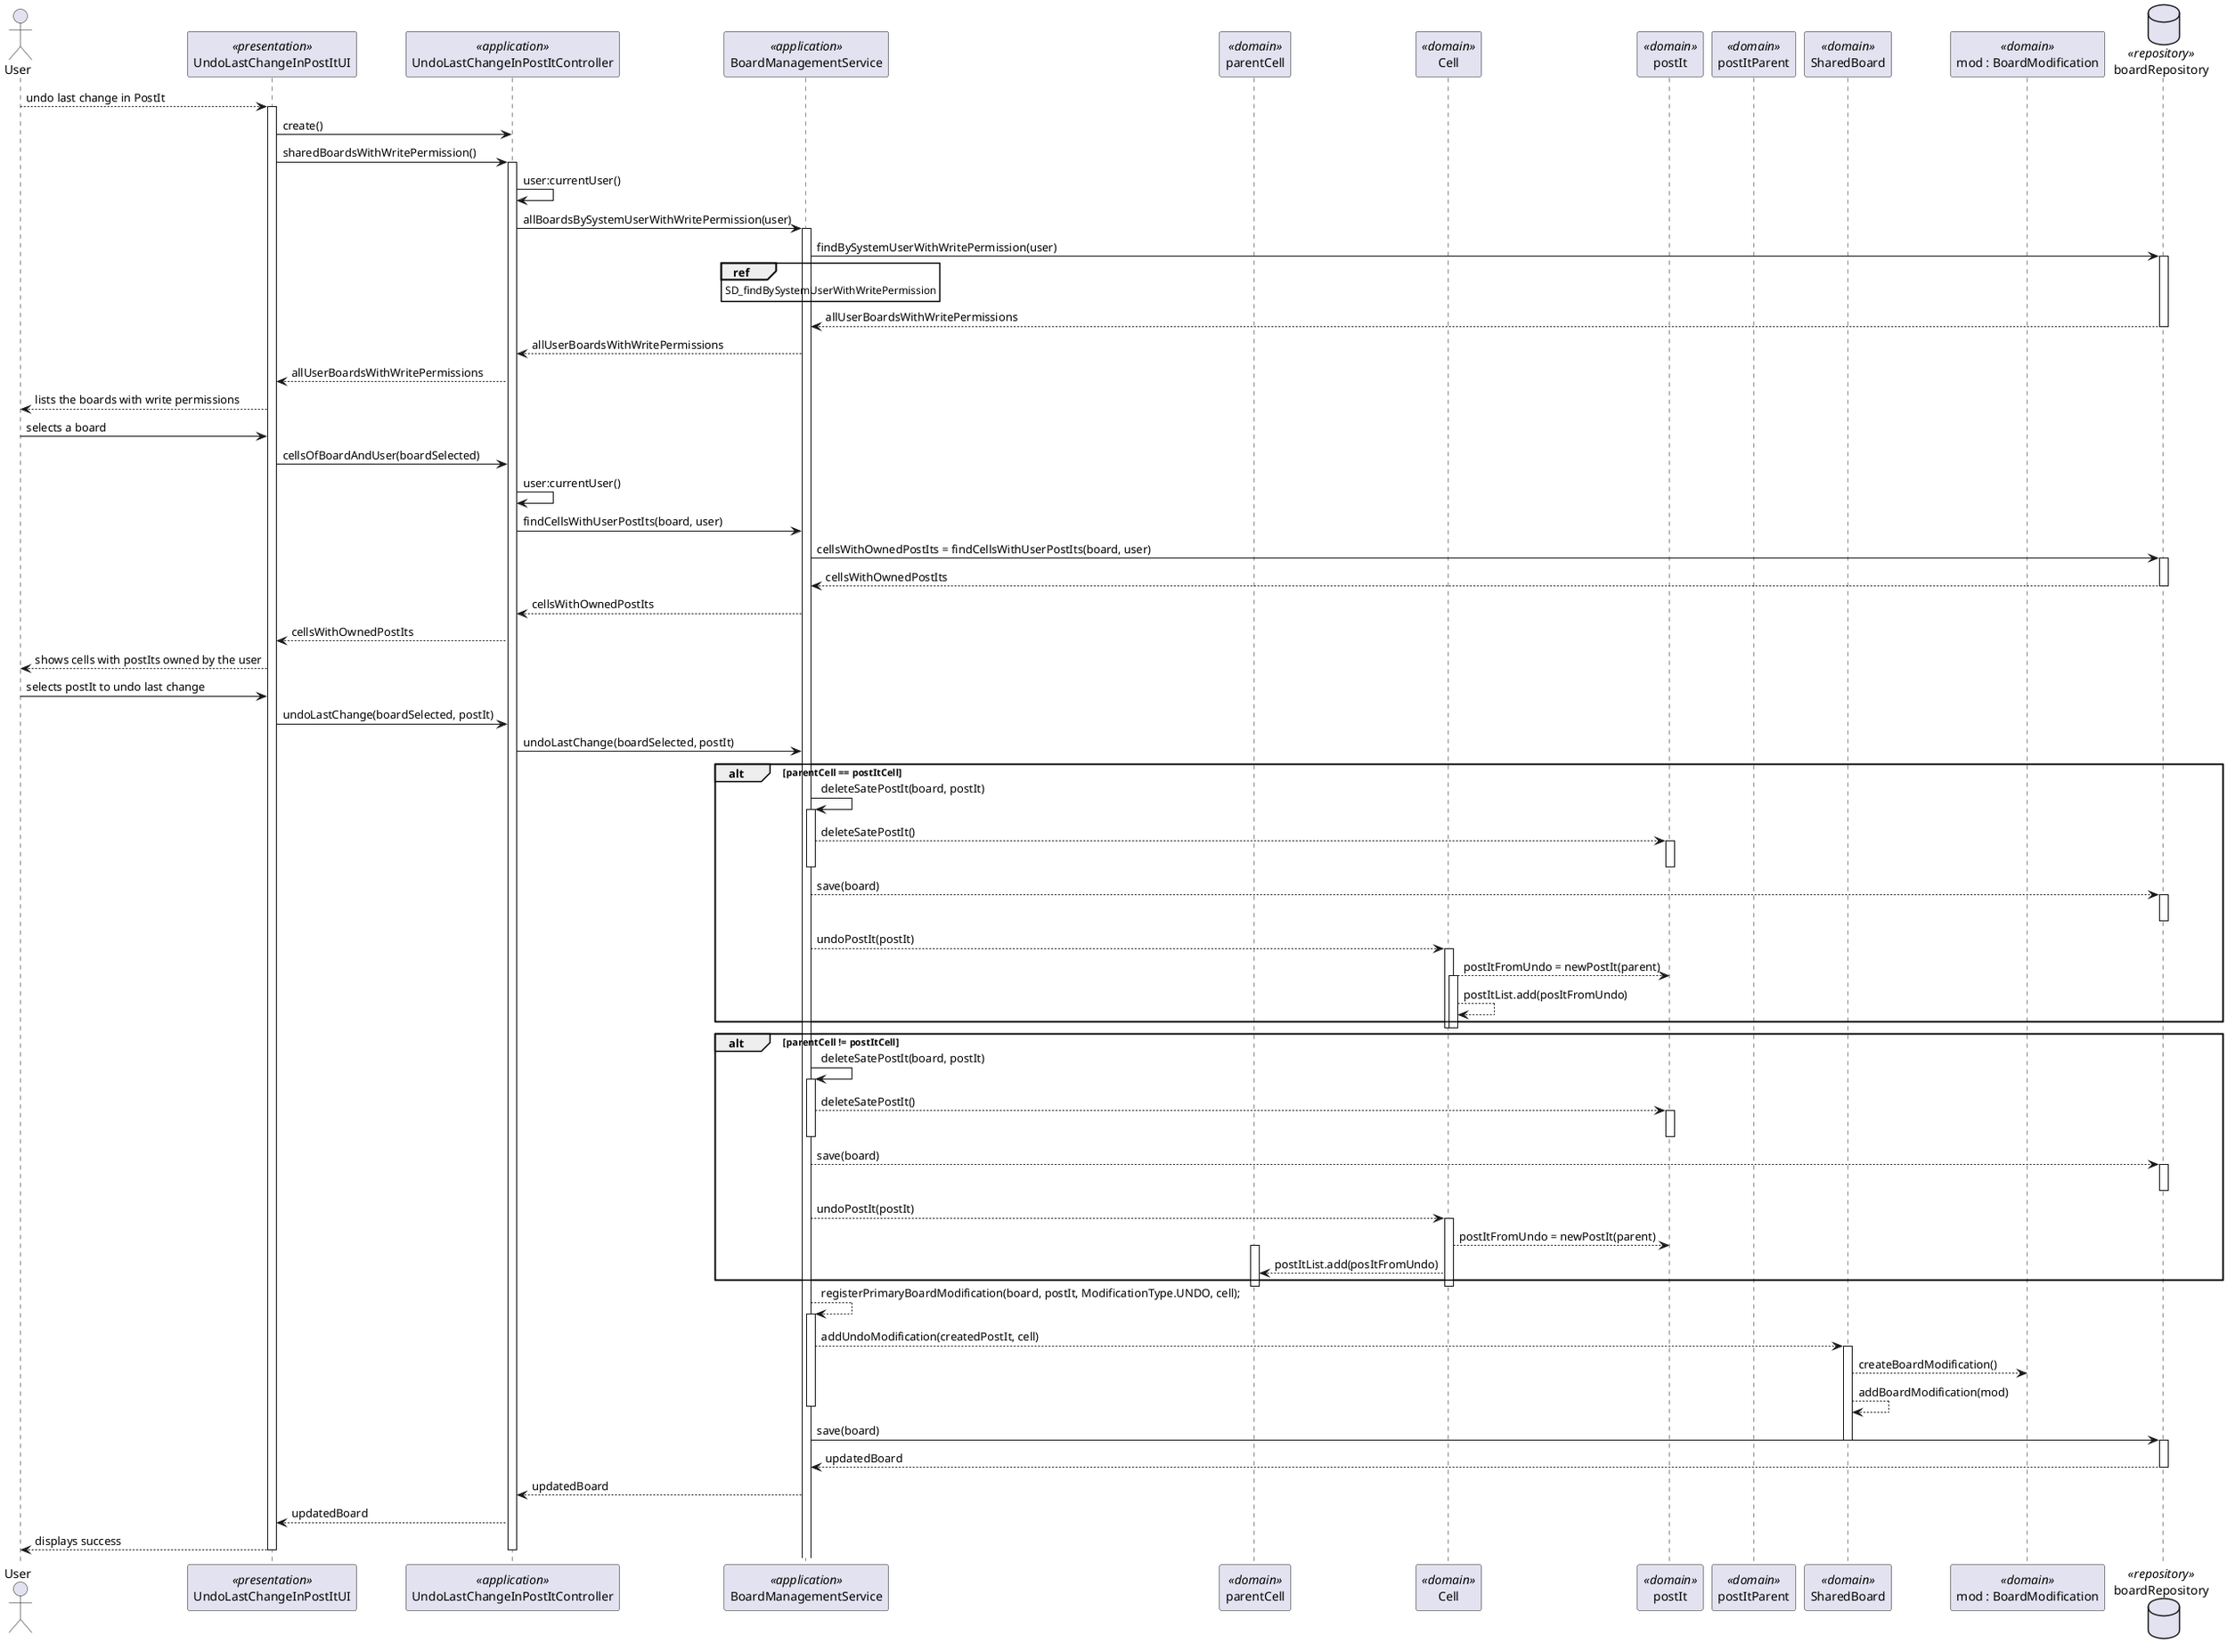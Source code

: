 @startuml
'http://plantuml.com/skinparam.html
skinparam handwritten false
skinparam packageStyle rect
skinparam defaultFontName FG Virgil
skinparam shadowing false

actor User as Actor
participant UndoLastChangeInPostItUI as UI <<presentation>>
participant UndoLastChangeInPostItController as Controller <<application>>

participant BoardManagementService as BoardManagementService <<application>>


participant parentCell as cell2 <<domain>>
participant Cell as cell <<domain>>
participant postIt as postIt <<domain>>
participant postItParent as parent <<domain>>
participant SharedBoard as SharedBoard <<domain>>
participant "mod : BoardModification" as modification <<domain>>
database boardRepository as BoardRepository <<repository>>



Actor --> UI: undo last change in PostIt
activate UI
UI -> Controller: create()
UI -> Controller: sharedBoardsWithWritePermission()
activate Controller
Controller -> Controller : user:currentUser()
Controller -> BoardManagementService: allBoardsBySystemUserWithWritePermission(user)
activate BoardManagementService

BoardManagementService -> BoardRepository: findBySystemUserWithWritePermission(user)
ref over BoardManagementService : SD_findBySystemUserWithWritePermission
activate BoardRepository

BoardRepository --> BoardManagementService: allUserBoardsWithWritePermissions
deactivate BoardRepository

BoardManagementService --> Controller: allUserBoardsWithWritePermissions
Controller --> UI: allUserBoardsWithWritePermissions
UI --> Actor: lists the boards with write permissions
Actor -> UI: selects a board

UI -> Controller : cellsOfBoardAndUser(boardSelected)
Controller -> Controller : user:currentUser()
Controller -> BoardManagementService : findCellsWithUserPostIts(board, user)

BoardManagementService -> BoardRepository: cellsWithOwnedPostIts = findCellsWithUserPostIts(board, user)
activate BoardRepository
BoardRepository --> BoardManagementService : cellsWithOwnedPostIts
deactivate BoardRepository
BoardManagementService --> Controller : cellsWithOwnedPostIts


Controller --> UI : cellsWithOwnedPostIts


UI --> Actor : shows cells with postIts owned by the user
Actor -> UI: selects postIt to undo last change

                        UI -> Controller : undoLastChange(boardSelected, postIt)
                                         Controller -> BoardManagementService : undoLastChange(boardSelected, postIt)
                                           alt parentCell == postItCell

                                          BoardManagementService -> BoardManagementService : deleteSatePostIt(board, postIt)
                                          activate BoardManagementService
                                               BoardManagementService --> postIt : deleteSatePostIt()
                                               activate postIt
                                               deactivate postIt
                                               deactivate BoardManagementService
                                               BoardManagementService --> BoardRepository : save(board)
                                               activate BoardRepository
                                               deactivate BoardRepository
                                               BoardManagementService --> cell : undoPostIt(postIt)
                                               activate cell
                                               cell --> postIt : postItFromUndo = newPostIt(parent)
                                               activate cell
                                               cell --> cell : postItList.add(posItFromUndo)
                                                end
                                                deactivate cell
                                                deactivate cell


                                        alt parentCell != postItCell

                                          BoardManagementService -> BoardManagementService : deleteSatePostIt(board, postIt)
                                          activate BoardManagementService
                                               BoardManagementService --> postIt : deleteSatePostIt()
                                               activate postIt
                                               deactivate postIt
                                               deactivate BoardManagementService
                                               BoardManagementService --> BoardRepository : save(board)
                                               activate BoardRepository
                                               deactivate BoardRepository
                                               BoardManagementService --> cell : undoPostIt(postIt)
                                               activate cell

                                               cell --> postIt : postItFromUndo = newPostIt(parent)
                                               activate cell2
                                               cell --> cell2 : postItList.add(posItFromUndo)
                                                end
                                                 deactivate cell
                                                deactivate cell2





                                              BoardManagementService --> BoardManagementService : registerPrimaryBoardModification(board, postIt, ModificationType.UNDO, cell);
                                              activate BoardManagementService
                                               BoardManagementService --> SharedBoard : addUndoModification(createdPostIt, cell)
                                              activate SharedBoard

                                              SharedBoard --> modification : createBoardModification()
                                              SharedBoard --> SharedBoard : addBoardModification(mod)
                                               deactivate BoardManagementService
  BoardManagementService -> BoardRepository: save(board)
  deactivate SharedBoard
             activate BoardRepository

         BoardRepository ---> BoardManagementService : updatedBoard
      deactivate BoardRepository


         BoardManagementService --> Controller : updatedBoard
          Controller --> UI : updatedBoard

         UI --> Actor : displays success


         deactivate Controller
deactivate UI
@enduml